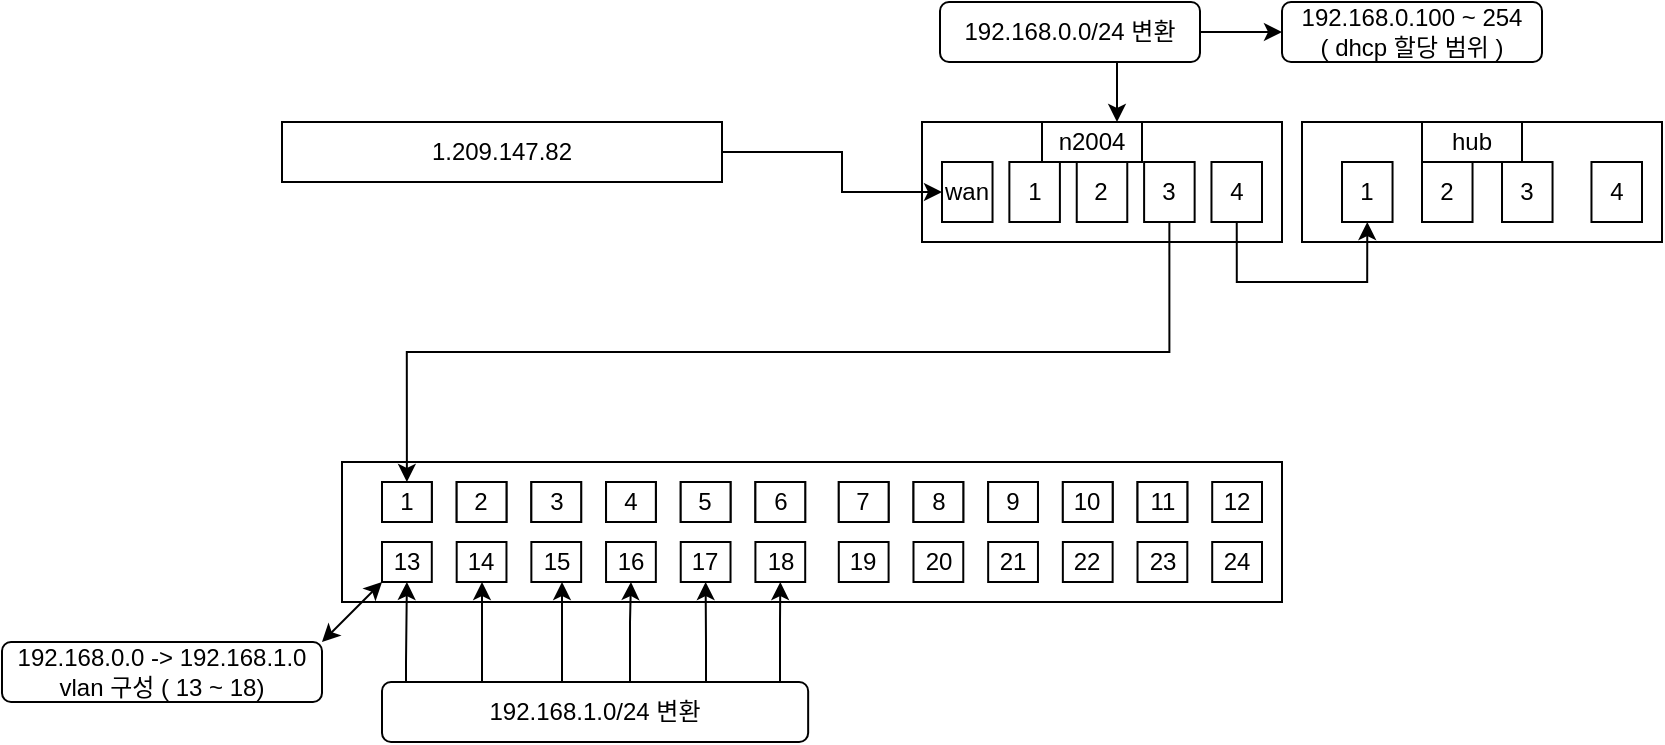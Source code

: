 <mxfile version="18.1.1" type="github"><diagram id="hcwUn6pwrH8P3Y7RHEHD" name="Page-1"><mxGraphModel dx="2249" dy="1931" grid="1" gridSize="10" guides="1" tooltips="1" connect="1" arrows="1" fold="1" page="1" pageScale="1" pageWidth="827" pageHeight="1169" math="0" shadow="0"><root><mxCell id="0"/><mxCell id="1" parent="0"/><mxCell id="CbmxhOywCWp4Zcsfm77f-44" value="" style="group" parent="1" vertex="1" connectable="0"><mxGeometry x="50" y="210" width="470" height="70" as="geometry"/></mxCell><mxCell id="CbmxhOywCWp4Zcsfm77f-1" value="" style="rounded=0;whiteSpace=wrap;html=1;" parent="CbmxhOywCWp4Zcsfm77f-44" vertex="1"><mxGeometry width="470" height="70" as="geometry"/></mxCell><mxCell id="CbmxhOywCWp4Zcsfm77f-42" value="" style="group" parent="CbmxhOywCWp4Zcsfm77f-44" vertex="1" connectable="0"><mxGeometry x="20" y="10" width="440" height="50" as="geometry"/></mxCell><mxCell id="CbmxhOywCWp4Zcsfm77f-2" value="" style="rounded=0;whiteSpace=wrap;html=1;" parent="CbmxhOywCWp4Zcsfm77f-42" vertex="1"><mxGeometry width="24.894" height="20" as="geometry"/></mxCell><mxCell id="CbmxhOywCWp4Zcsfm77f-3" value="" style="rounded=0;whiteSpace=wrap;html=1;" parent="CbmxhOywCWp4Zcsfm77f-42" vertex="1"><mxGeometry x="37.341" width="24.894" height="20" as="geometry"/></mxCell><mxCell id="CbmxhOywCWp4Zcsfm77f-5" value="" style="rounded=0;whiteSpace=wrap;html=1;" parent="CbmxhOywCWp4Zcsfm77f-42" vertex="1"><mxGeometry x="74.682" width="24.894" height="20" as="geometry"/></mxCell><mxCell id="CbmxhOywCWp4Zcsfm77f-6" value="" style="rounded=0;whiteSpace=wrap;html=1;" parent="CbmxhOywCWp4Zcsfm77f-42" vertex="1"><mxGeometry x="112.023" width="24.894" height="20" as="geometry"/></mxCell><mxCell id="CbmxhOywCWp4Zcsfm77f-7" value="" style="rounded=0;whiteSpace=wrap;html=1;" parent="CbmxhOywCWp4Zcsfm77f-42" vertex="1"><mxGeometry x="149.364" width="24.894" height="20" as="geometry"/></mxCell><mxCell id="CbmxhOywCWp4Zcsfm77f-8" value="" style="rounded=0;whiteSpace=wrap;html=1;" parent="CbmxhOywCWp4Zcsfm77f-42" vertex="1"><mxGeometry x="186.704" width="24.894" height="20" as="geometry"/></mxCell><mxCell id="CbmxhOywCWp4Zcsfm77f-11" value="" style="rounded=0;whiteSpace=wrap;html=1;" parent="CbmxhOywCWp4Zcsfm77f-42" vertex="1"><mxGeometry x="228.402" width="24.894" height="20" as="geometry"/></mxCell><mxCell id="CbmxhOywCWp4Zcsfm77f-12" value="" style="rounded=0;whiteSpace=wrap;html=1;" parent="CbmxhOywCWp4Zcsfm77f-42" vertex="1"><mxGeometry x="265.743" width="24.894" height="20" as="geometry"/></mxCell><mxCell id="CbmxhOywCWp4Zcsfm77f-13" value="" style="rounded=0;whiteSpace=wrap;html=1;" parent="CbmxhOywCWp4Zcsfm77f-42" vertex="1"><mxGeometry x="303.083" width="24.894" height="20" as="geometry"/></mxCell><mxCell id="CbmxhOywCWp4Zcsfm77f-14" value="" style="rounded=0;whiteSpace=wrap;html=1;" parent="CbmxhOywCWp4Zcsfm77f-42" vertex="1"><mxGeometry x="340.424" width="24.894" height="20" as="geometry"/></mxCell><mxCell id="CbmxhOywCWp4Zcsfm77f-15" value="" style="rounded=0;whiteSpace=wrap;html=1;" parent="CbmxhOywCWp4Zcsfm77f-42" vertex="1"><mxGeometry x="377.765" width="24.894" height="20" as="geometry"/></mxCell><mxCell id="CbmxhOywCWp4Zcsfm77f-28" value="" style="group" parent="CbmxhOywCWp4Zcsfm77f-42" vertex="1" connectable="0"><mxGeometry width="440.0" height="20" as="geometry"/></mxCell><mxCell id="CbmxhOywCWp4Zcsfm77f-16" value="12" style="rounded=0;whiteSpace=wrap;html=1;" parent="CbmxhOywCWp4Zcsfm77f-28" vertex="1"><mxGeometry x="415.106" width="24.894" height="20" as="geometry"/></mxCell><mxCell id="CbmxhOywCWp4Zcsfm77f-17" value="1" style="rounded=0;whiteSpace=wrap;html=1;" parent="CbmxhOywCWp4Zcsfm77f-28" vertex="1"><mxGeometry width="24.894" height="20" as="geometry"/></mxCell><mxCell id="CbmxhOywCWp4Zcsfm77f-18" value="2" style="rounded=0;whiteSpace=wrap;html=1;" parent="CbmxhOywCWp4Zcsfm77f-28" vertex="1"><mxGeometry x="37.341" width="24.894" height="20" as="geometry"/></mxCell><mxCell id="CbmxhOywCWp4Zcsfm77f-19" value="3" style="rounded=0;whiteSpace=wrap;html=1;" parent="CbmxhOywCWp4Zcsfm77f-28" vertex="1"><mxGeometry x="74.682" width="24.894" height="20" as="geometry"/></mxCell><mxCell id="CbmxhOywCWp4Zcsfm77f-20" value="4" style="rounded=0;whiteSpace=wrap;html=1;" parent="CbmxhOywCWp4Zcsfm77f-28" vertex="1"><mxGeometry x="112.023" width="24.894" height="20" as="geometry"/></mxCell><mxCell id="CbmxhOywCWp4Zcsfm77f-21" value="5" style="rounded=0;whiteSpace=wrap;html=1;" parent="CbmxhOywCWp4Zcsfm77f-28" vertex="1"><mxGeometry x="149.364" width="24.894" height="20" as="geometry"/></mxCell><mxCell id="CbmxhOywCWp4Zcsfm77f-22" value="6" style="rounded=0;whiteSpace=wrap;html=1;" parent="CbmxhOywCWp4Zcsfm77f-28" vertex="1"><mxGeometry x="186.704" width="24.894" height="20" as="geometry"/></mxCell><mxCell id="CbmxhOywCWp4Zcsfm77f-23" value="7" style="rounded=0;whiteSpace=wrap;html=1;" parent="CbmxhOywCWp4Zcsfm77f-28" vertex="1"><mxGeometry x="228.402" width="24.894" height="20" as="geometry"/></mxCell><mxCell id="CbmxhOywCWp4Zcsfm77f-24" value="8" style="rounded=0;whiteSpace=wrap;html=1;" parent="CbmxhOywCWp4Zcsfm77f-28" vertex="1"><mxGeometry x="265.743" width="24.894" height="20" as="geometry"/></mxCell><mxCell id="CbmxhOywCWp4Zcsfm77f-25" value="9" style="rounded=0;whiteSpace=wrap;html=1;" parent="CbmxhOywCWp4Zcsfm77f-28" vertex="1"><mxGeometry x="303.083" width="24.894" height="20" as="geometry"/></mxCell><mxCell id="CbmxhOywCWp4Zcsfm77f-26" value="10" style="rounded=0;whiteSpace=wrap;html=1;" parent="CbmxhOywCWp4Zcsfm77f-28" vertex="1"><mxGeometry x="340.424" width="24.894" height="20" as="geometry"/></mxCell><mxCell id="CbmxhOywCWp4Zcsfm77f-27" value="11" style="rounded=0;whiteSpace=wrap;html=1;" parent="CbmxhOywCWp4Zcsfm77f-28" vertex="1"><mxGeometry x="377.765" width="24.894" height="20" as="geometry"/></mxCell><mxCell id="CbmxhOywCWp4Zcsfm77f-29" value="" style="group" parent="CbmxhOywCWp4Zcsfm77f-42" vertex="1" connectable="0"><mxGeometry y="30" width="440.0" height="20" as="geometry"/></mxCell><mxCell id="CbmxhOywCWp4Zcsfm77f-30" value="24" style="rounded=0;whiteSpace=wrap;html=1;" parent="CbmxhOywCWp4Zcsfm77f-29" vertex="1"><mxGeometry x="415.106" width="24.894" height="20" as="geometry"/></mxCell><mxCell id="CbmxhOywCWp4Zcsfm77f-31" value="13" style="rounded=0;whiteSpace=wrap;html=1;" parent="CbmxhOywCWp4Zcsfm77f-29" vertex="1"><mxGeometry width="24.894" height="20" as="geometry"/></mxCell><mxCell id="CbmxhOywCWp4Zcsfm77f-32" value="14" style="rounded=0;whiteSpace=wrap;html=1;" parent="CbmxhOywCWp4Zcsfm77f-29" vertex="1"><mxGeometry x="37.341" width="24.894" height="20" as="geometry"/></mxCell><mxCell id="CbmxhOywCWp4Zcsfm77f-33" value="15" style="rounded=0;whiteSpace=wrap;html=1;" parent="CbmxhOywCWp4Zcsfm77f-29" vertex="1"><mxGeometry x="74.682" width="24.894" height="20" as="geometry"/></mxCell><mxCell id="CbmxhOywCWp4Zcsfm77f-34" value="16" style="rounded=0;whiteSpace=wrap;html=1;" parent="CbmxhOywCWp4Zcsfm77f-29" vertex="1"><mxGeometry x="112.023" width="24.894" height="20" as="geometry"/></mxCell><mxCell id="CbmxhOywCWp4Zcsfm77f-35" value="17" style="rounded=0;whiteSpace=wrap;html=1;" parent="CbmxhOywCWp4Zcsfm77f-29" vertex="1"><mxGeometry x="149.364" width="24.894" height="20" as="geometry"/></mxCell><mxCell id="CbmxhOywCWp4Zcsfm77f-36" value="18" style="rounded=0;whiteSpace=wrap;html=1;" parent="CbmxhOywCWp4Zcsfm77f-29" vertex="1"><mxGeometry x="186.704" width="24.894" height="20" as="geometry"/></mxCell><mxCell id="CbmxhOywCWp4Zcsfm77f-37" value="19" style="rounded=0;whiteSpace=wrap;html=1;" parent="CbmxhOywCWp4Zcsfm77f-29" vertex="1"><mxGeometry x="228.402" width="24.894" height="20" as="geometry"/></mxCell><mxCell id="CbmxhOywCWp4Zcsfm77f-38" value="20" style="rounded=0;whiteSpace=wrap;html=1;" parent="CbmxhOywCWp4Zcsfm77f-29" vertex="1"><mxGeometry x="265.743" width="24.894" height="20" as="geometry"/></mxCell><mxCell id="CbmxhOywCWp4Zcsfm77f-39" value="21" style="rounded=0;whiteSpace=wrap;html=1;" parent="CbmxhOywCWp4Zcsfm77f-29" vertex="1"><mxGeometry x="303.083" width="24.894" height="20" as="geometry"/></mxCell><mxCell id="CbmxhOywCWp4Zcsfm77f-40" value="22" style="rounded=0;whiteSpace=wrap;html=1;" parent="CbmxhOywCWp4Zcsfm77f-29" vertex="1"><mxGeometry x="340.424" width="24.894" height="20" as="geometry"/></mxCell><mxCell id="CbmxhOywCWp4Zcsfm77f-41" value="23" style="rounded=0;whiteSpace=wrap;html=1;" parent="CbmxhOywCWp4Zcsfm77f-29" vertex="1"><mxGeometry x="377.765" width="24.894" height="20" as="geometry"/></mxCell><mxCell id="CbmxhOywCWp4Zcsfm77f-45" value="1.209.147.82" style="rounded=0;whiteSpace=wrap;html=1;" parent="1" vertex="1"><mxGeometry x="20" y="40" width="220" height="30" as="geometry"/></mxCell><mxCell id="CbmxhOywCWp4Zcsfm77f-60" value="" style="group" parent="1" vertex="1" connectable="0"><mxGeometry x="340" y="40" width="180" height="60" as="geometry"/></mxCell><mxCell id="CbmxhOywCWp4Zcsfm77f-56" value="" style="group" parent="CbmxhOywCWp4Zcsfm77f-60" vertex="1" connectable="0"><mxGeometry width="180" height="60" as="geometry"/></mxCell><mxCell id="CbmxhOywCWp4Zcsfm77f-47" value="" style="rounded=0;whiteSpace=wrap;html=1;" parent="CbmxhOywCWp4Zcsfm77f-56" vertex="1"><mxGeometry width="180" height="60" as="geometry"/></mxCell><mxCell id="CbmxhOywCWp4Zcsfm77f-55" value="n2004" style="rounded=0;whiteSpace=wrap;html=1;" parent="CbmxhOywCWp4Zcsfm77f-56" vertex="1"><mxGeometry x="60" width="50" height="20" as="geometry"/></mxCell><mxCell id="CbmxhOywCWp4Zcsfm77f-52" value="wan" style="rounded=0;whiteSpace=wrap;html=1;" parent="CbmxhOywCWp4Zcsfm77f-56" vertex="1"><mxGeometry x="10" y="20" width="25.263" height="30" as="geometry"/></mxCell><mxCell id="CbmxhOywCWp4Zcsfm77f-48" value="1" style="rounded=0;whiteSpace=wrap;html=1;" parent="CbmxhOywCWp4Zcsfm77f-60" vertex="1"><mxGeometry x="43.684" y="20" width="25.263" height="30" as="geometry"/></mxCell><mxCell id="CbmxhOywCWp4Zcsfm77f-49" value="2" style="rounded=0;whiteSpace=wrap;html=1;" parent="CbmxhOywCWp4Zcsfm77f-60" vertex="1"><mxGeometry x="77.368" y="20" width="25.263" height="30" as="geometry"/></mxCell><mxCell id="CbmxhOywCWp4Zcsfm77f-50" value="3" style="rounded=0;whiteSpace=wrap;html=1;" parent="CbmxhOywCWp4Zcsfm77f-60" vertex="1"><mxGeometry x="111.053" y="20" width="25.263" height="30" as="geometry"/></mxCell><mxCell id="CbmxhOywCWp4Zcsfm77f-51" value="4" style="rounded=0;whiteSpace=wrap;html=1;" parent="CbmxhOywCWp4Zcsfm77f-60" vertex="1"><mxGeometry x="144.737" y="20" width="25.263" height="30" as="geometry"/></mxCell><mxCell id="CbmxhOywCWp4Zcsfm77f-46" style="edgeStyle=orthogonalEdgeStyle;rounded=0;orthogonalLoop=1;jettySize=auto;html=1;entryX=0;entryY=0.5;entryDx=0;entryDy=0;" parent="1" source="CbmxhOywCWp4Zcsfm77f-45" target="CbmxhOywCWp4Zcsfm77f-52" edge="1"><mxGeometry relative="1" as="geometry"><mxPoint x="440" y="80" as="targetPoint"/><Array as="points"><mxPoint x="300" y="55"/><mxPoint x="300" y="75"/></Array></mxGeometry></mxCell><mxCell id="cH9onk-3xHeR2CsSSE4H-2" style="edgeStyle=orthogonalEdgeStyle;rounded=0;orthogonalLoop=1;jettySize=auto;html=1;exitX=1;exitY=0.5;exitDx=0;exitDy=0;entryX=0;entryY=0.5;entryDx=0;entryDy=0;" edge="1" parent="1" source="CbmxhOywCWp4Zcsfm77f-62" target="CbmxhOywCWp4Zcsfm77f-65"><mxGeometry relative="1" as="geometry"/></mxCell><mxCell id="cH9onk-3xHeR2CsSSE4H-26" style="edgeStyle=orthogonalEdgeStyle;rounded=0;orthogonalLoop=1;jettySize=auto;html=1;exitX=0.5;exitY=1;exitDx=0;exitDy=0;entryX=0.75;entryY=0;entryDx=0;entryDy=0;" edge="1" parent="1" source="CbmxhOywCWp4Zcsfm77f-62" target="CbmxhOywCWp4Zcsfm77f-55"><mxGeometry relative="1" as="geometry"/></mxCell><mxCell id="CbmxhOywCWp4Zcsfm77f-62" value="192.168.0.0/24 변환" style="rounded=1;whiteSpace=wrap;html=1;" parent="1" vertex="1"><mxGeometry x="349" y="-20" width="130" height="30" as="geometry"/></mxCell><mxCell id="CbmxhOywCWp4Zcsfm77f-65" value="192.168.0.100 ~ 254&lt;br&gt;( dhcp&amp;nbsp;할당 범위 )" style="rounded=1;whiteSpace=wrap;html=1;" parent="1" vertex="1"><mxGeometry x="520" y="-20" width="130" height="30" as="geometry"/></mxCell><mxCell id="CbmxhOywCWp4Zcsfm77f-68" value="" style="edgeStyle=orthogonalEdgeStyle;rounded=0;orthogonalLoop=1;jettySize=auto;html=1;entryX=0.5;entryY=1;entryDx=0;entryDy=0;" parent="1" source="CbmxhOywCWp4Zcsfm77f-66" target="CbmxhOywCWp4Zcsfm77f-31" edge="1"><mxGeometry relative="1" as="geometry"><Array as="points"><mxPoint x="82" y="310"/><mxPoint x="82" y="310"/></Array></mxGeometry></mxCell><mxCell id="CbmxhOywCWp4Zcsfm77f-69" value="" style="edgeStyle=orthogonalEdgeStyle;rounded=0;orthogonalLoop=1;jettySize=auto;html=1;" parent="1" source="CbmxhOywCWp4Zcsfm77f-66" edge="1"><mxGeometry relative="1" as="geometry"><mxPoint x="120" y="270" as="targetPoint"/><Array as="points"><mxPoint x="120" y="300"/><mxPoint x="120" y="300"/></Array></mxGeometry></mxCell><mxCell id="CbmxhOywCWp4Zcsfm77f-71" value="" style="edgeStyle=orthogonalEdgeStyle;rounded=0;orthogonalLoop=1;jettySize=auto;html=1;" parent="1" source="CbmxhOywCWp4Zcsfm77f-66" edge="1"><mxGeometry relative="1" as="geometry"><mxPoint x="160" y="270" as="targetPoint"/><Array as="points"><mxPoint x="160" y="310"/><mxPoint x="160" y="310"/></Array></mxGeometry></mxCell><mxCell id="cH9onk-3xHeR2CsSSE4H-10" style="edgeStyle=orthogonalEdgeStyle;rounded=0;orthogonalLoop=1;jettySize=auto;html=1;entryX=0.5;entryY=1;entryDx=0;entryDy=0;" edge="1" parent="1" source="CbmxhOywCWp4Zcsfm77f-66" target="CbmxhOywCWp4Zcsfm77f-36"><mxGeometry relative="1" as="geometry"><Array as="points"><mxPoint x="269" y="290"/><mxPoint x="269" y="290"/></Array></mxGeometry></mxCell><mxCell id="cH9onk-3xHeR2CsSSE4H-11" style="edgeStyle=orthogonalEdgeStyle;rounded=0;orthogonalLoop=1;jettySize=auto;html=1;entryX=0.5;entryY=1;entryDx=0;entryDy=0;" edge="1" parent="1" source="CbmxhOywCWp4Zcsfm77f-66" target="CbmxhOywCWp4Zcsfm77f-34"><mxGeometry relative="1" as="geometry"><Array as="points"><mxPoint x="194" y="290"/><mxPoint x="194" y="290"/></Array></mxGeometry></mxCell><mxCell id="cH9onk-3xHeR2CsSSE4H-12" style="edgeStyle=orthogonalEdgeStyle;rounded=0;orthogonalLoop=1;jettySize=auto;html=1;entryX=0.5;entryY=1;entryDx=0;entryDy=0;" edge="1" parent="1" source="CbmxhOywCWp4Zcsfm77f-66" target="CbmxhOywCWp4Zcsfm77f-35"><mxGeometry relative="1" as="geometry"><Array as="points"><mxPoint x="232" y="300"/><mxPoint x="232" y="300"/></Array></mxGeometry></mxCell><mxCell id="CbmxhOywCWp4Zcsfm77f-66" value="192.168.1.0/24 변환" style="rounded=1;whiteSpace=wrap;html=1;" parent="1" vertex="1"><mxGeometry x="70" y="320" width="213.08" height="30" as="geometry"/></mxCell><mxCell id="CbmxhOywCWp4Zcsfm77f-72" value="" style="endArrow=classic;startArrow=classic;html=1;rounded=0;exitX=0;exitY=1;exitDx=0;exitDy=0;entryX=1;entryY=0;entryDx=0;entryDy=0;" parent="1" source="CbmxhOywCWp4Zcsfm77f-31" target="CbmxhOywCWp4Zcsfm77f-73" edge="1"><mxGeometry width="50" height="50" relative="1" as="geometry"><mxPoint x="440" y="330" as="sourcePoint"/><mxPoint x="280" y="360" as="targetPoint"/></mxGeometry></mxCell><mxCell id="CbmxhOywCWp4Zcsfm77f-73" value="192.168.0.0 -&amp;gt; 192.168.1.0&lt;br&gt;vlan 구성 ( 13 ~ 18)" style="rounded=1;whiteSpace=wrap;html=1;" parent="1" vertex="1"><mxGeometry x="-120" y="300" width="160" height="30" as="geometry"/></mxCell><mxCell id="cH9onk-3xHeR2CsSSE4H-13" value="" style="group" vertex="1" connectable="0" parent="1"><mxGeometry x="530" y="40" width="180" height="60" as="geometry"/></mxCell><mxCell id="cH9onk-3xHeR2CsSSE4H-14" value="" style="group" vertex="1" connectable="0" parent="cH9onk-3xHeR2CsSSE4H-13"><mxGeometry width="180" height="60" as="geometry"/></mxCell><mxCell id="cH9onk-3xHeR2CsSSE4H-15" value="" style="rounded=0;whiteSpace=wrap;html=1;" vertex="1" parent="cH9onk-3xHeR2CsSSE4H-14"><mxGeometry width="180" height="60" as="geometry"/></mxCell><mxCell id="cH9onk-3xHeR2CsSSE4H-16" value="hub" style="rounded=0;whiteSpace=wrap;html=1;" vertex="1" parent="cH9onk-3xHeR2CsSSE4H-14"><mxGeometry x="60" width="50" height="20" as="geometry"/></mxCell><mxCell id="cH9onk-3xHeR2CsSSE4H-18" value="1" style="rounded=0;whiteSpace=wrap;html=1;" vertex="1" parent="cH9onk-3xHeR2CsSSE4H-14"><mxGeometry x="20.004" y="20" width="25.263" height="30" as="geometry"/></mxCell><mxCell id="cH9onk-3xHeR2CsSSE4H-19" value="2" style="rounded=0;whiteSpace=wrap;html=1;" vertex="1" parent="cH9onk-3xHeR2CsSSE4H-14"><mxGeometry x="59.998" y="20" width="25.263" height="30" as="geometry"/></mxCell><mxCell id="cH9onk-3xHeR2CsSSE4H-20" value="3" style="rounded=0;whiteSpace=wrap;html=1;" vertex="1" parent="cH9onk-3xHeR2CsSSE4H-14"><mxGeometry x="100.003" y="20" width="25.263" height="30" as="geometry"/></mxCell><mxCell id="cH9onk-3xHeR2CsSSE4H-21" value="4" style="rounded=0;whiteSpace=wrap;html=1;" vertex="1" parent="cH9onk-3xHeR2CsSSE4H-13"><mxGeometry x="144.737" y="20" width="25.263" height="30" as="geometry"/></mxCell><mxCell id="cH9onk-3xHeR2CsSSE4H-23" style="edgeStyle=orthogonalEdgeStyle;rounded=0;orthogonalLoop=1;jettySize=auto;html=1;exitX=0.5;exitY=1;exitDx=0;exitDy=0;entryX=0.5;entryY=1;entryDx=0;entryDy=0;" edge="1" parent="1" source="CbmxhOywCWp4Zcsfm77f-51" target="cH9onk-3xHeR2CsSSE4H-18"><mxGeometry relative="1" as="geometry"><mxPoint x="570" y="150" as="targetPoint"/><Array as="points"><mxPoint x="497" y="120"/><mxPoint x="563" y="120"/></Array></mxGeometry></mxCell><mxCell id="cH9onk-3xHeR2CsSSE4H-24" style="edgeStyle=orthogonalEdgeStyle;rounded=0;orthogonalLoop=1;jettySize=auto;html=1;exitX=0.5;exitY=1;exitDx=0;exitDy=0;entryX=0.5;entryY=0;entryDx=0;entryDy=0;" edge="1" parent="1" source="CbmxhOywCWp4Zcsfm77f-50" target="CbmxhOywCWp4Zcsfm77f-17"><mxGeometry relative="1" as="geometry"/></mxCell></root></mxGraphModel></diagram></mxfile>